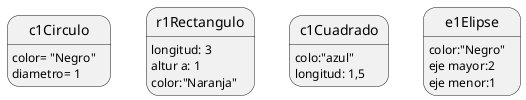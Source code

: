@startuml
c1Circulo: color= "Negro"
c1Circulo: diametro= 1


r1Rectangulo: longitud: 3
r1Rectangulo: altur a: 1
r1Rectangulo: color:"Naranja"

c1Cuadrado: colo:"azul"
c1Cuadrado: longitud: 1,5

e1Elipse: color:"Negro"
e1Elipse: eje mayor:2
e1Elipse: eje menor:1
@enduml